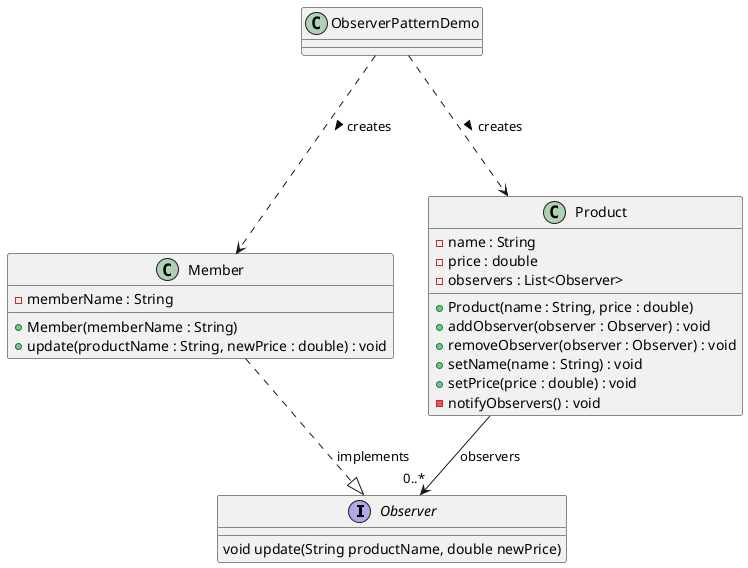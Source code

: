 @startuml

interface Observer {
    void update(String productName, double newPrice)
}

class Member {
    - memberName : String
    __
    + Member(memberName : String)
    + update(productName : String, newPrice : double) : void
}

class Product {
    - name : String
    - price : double
    - observers : List<Observer>
    __
    + Product(name : String, price : double)
    + addObserver(observer : Observer) : void
    + removeObserver(observer : Observer) : void
    + setName(name : String) : void
    + setPrice(price : double) : void
    - notifyObservers() : void
}

class ObserverPatternDemo {
}

Member ..|> Observer : implements
Product --> "0..*" Observer : observers
ObserverPatternDemo ..-> Member : creates >
ObserverPatternDemo ..-> Product : creates >


@enduml
